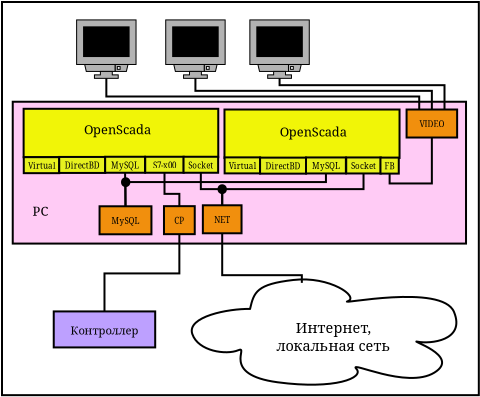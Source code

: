 <?xml version="1.0" encoding="UTF-8"?>
<dia:diagram xmlns:dia="http://www.lysator.liu.se/~alla/dia/">
  <dia:layer name="Тло" visible="true">
    <dia:object type="Standard - Box" version="0" id="O0">
      <dia:attribute name="obj_pos">
        <dia:point val="-0.007,0.979"/>
      </dia:attribute>
      <dia:attribute name="obj_bb">
        <dia:rectangle val="-0.057,0.929;23.884,20.687"/>
      </dia:attribute>
      <dia:attribute name="elem_corner">
        <dia:point val="-0.007,0.979"/>
      </dia:attribute>
      <dia:attribute name="elem_width">
        <dia:real val="23.841"/>
      </dia:attribute>
      <dia:attribute name="elem_height">
        <dia:real val="19.658"/>
      </dia:attribute>
      <dia:attribute name="show_background">
        <dia:boolean val="true"/>
      </dia:attribute>
    </dia:object>
    <dia:group>
      <dia:object type="Standard - Box" version="0" id="O1">
        <dia:attribute name="obj_pos">
          <dia:point val="0.53,5.966"/>
        </dia:attribute>
        <dia:attribute name="obj_bb">
          <dia:rectangle val="0.48,5.916;23.244,13.108"/>
        </dia:attribute>
        <dia:attribute name="elem_corner">
          <dia:point val="0.53,5.966"/>
        </dia:attribute>
        <dia:attribute name="elem_width">
          <dia:real val="22.664"/>
        </dia:attribute>
        <dia:attribute name="elem_height">
          <dia:real val="7.092"/>
        </dia:attribute>
        <dia:attribute name="inner_color">
          <dia:color val="#ffcbf5"/>
        </dia:attribute>
        <dia:attribute name="show_background">
          <dia:boolean val="true"/>
        </dia:attribute>
      </dia:object>
      <dia:object type="Standard - Box" version="0" id="O2">
        <dia:attribute name="obj_pos">
          <dia:point val="1.074,6.319"/>
        </dia:attribute>
        <dia:attribute name="obj_bb">
          <dia:rectangle val="1.024,6.269;10.856,8.792"/>
        </dia:attribute>
        <dia:attribute name="elem_corner">
          <dia:point val="1.074,6.319"/>
        </dia:attribute>
        <dia:attribute name="elem_width">
          <dia:real val="9.732"/>
        </dia:attribute>
        <dia:attribute name="elem_height">
          <dia:real val="2.422"/>
        </dia:attribute>
        <dia:attribute name="inner_color">
          <dia:color val="#f1f507"/>
        </dia:attribute>
        <dia:attribute name="show_background">
          <dia:boolean val="true"/>
        </dia:attribute>
      </dia:object>
      <dia:object type="Standard - Text" version="0" id="O3">
        <dia:attribute name="obj_pos">
          <dia:point val="1.907,11.662"/>
        </dia:attribute>
        <dia:attribute name="obj_bb">
          <dia:rectangle val="1.397,11.046;2.418,11.846"/>
        </dia:attribute>
        <dia:attribute name="text">
          <dia:composite type="text">
            <dia:attribute name="string">
              <dia:string>#PC#</dia:string>
            </dia:attribute>
            <dia:attribute name="font">
              <dia:font name="Times-Roman"/>
            </dia:attribute>
            <dia:attribute name="height">
              <dia:real val="0.8"/>
            </dia:attribute>
            <dia:attribute name="pos">
              <dia:point val="1.907,11.662"/>
            </dia:attribute>
            <dia:attribute name="color">
              <dia:color val="#000000"/>
            </dia:attribute>
            <dia:attribute name="alignment">
              <dia:enum val="1"/>
            </dia:attribute>
          </dia:composite>
        </dia:attribute>
      </dia:object>
      <dia:object type="Flowchart - Box" version="0" id="O4">
        <dia:attribute name="obj_pos">
          <dia:point val="1.081,8.737"/>
        </dia:attribute>
        <dia:attribute name="obj_bb">
          <dia:rectangle val="1.031,8.687;2.905,9.587"/>
        </dia:attribute>
        <dia:attribute name="elem_corner">
          <dia:point val="1.081,8.737"/>
        </dia:attribute>
        <dia:attribute name="elem_width">
          <dia:real val="1.774"/>
        </dia:attribute>
        <dia:attribute name="elem_height">
          <dia:real val="0.8"/>
        </dia:attribute>
        <dia:attribute name="inner_color">
          <dia:color val="#e7f11f"/>
        </dia:attribute>
        <dia:attribute name="show_background">
          <dia:boolean val="true"/>
        </dia:attribute>
        <dia:attribute name="padding">
          <dia:real val="0.1"/>
        </dia:attribute>
        <dia:attribute name="text">
          <dia:composite type="text">
            <dia:attribute name="string">
              <dia:string>#Virtual#</dia:string>
            </dia:attribute>
            <dia:attribute name="font">
              <dia:font name="Times-Roman"/>
            </dia:attribute>
            <dia:attribute name="height">
              <dia:real val="0.5"/>
            </dia:attribute>
            <dia:attribute name="pos">
              <dia:point val="1.968,9.272"/>
            </dia:attribute>
            <dia:attribute name="color">
              <dia:color val="#000000"/>
            </dia:attribute>
            <dia:attribute name="alignment">
              <dia:enum val="1"/>
            </dia:attribute>
          </dia:composite>
        </dia:attribute>
      </dia:object>
      <dia:object type="Flowchart - Box" version="0" id="O5">
        <dia:attribute name="obj_pos">
          <dia:point val="2.853,8.726"/>
        </dia:attribute>
        <dia:attribute name="obj_bb">
          <dia:rectangle val="2.803,8.676;5.205,9.576"/>
        </dia:attribute>
        <dia:attribute name="elem_corner">
          <dia:point val="2.853,8.726"/>
        </dia:attribute>
        <dia:attribute name="elem_width">
          <dia:real val="2.302"/>
        </dia:attribute>
        <dia:attribute name="elem_height">
          <dia:real val="0.8"/>
        </dia:attribute>
        <dia:attribute name="inner_color">
          <dia:color val="#e7f11f"/>
        </dia:attribute>
        <dia:attribute name="show_background">
          <dia:boolean val="true"/>
        </dia:attribute>
        <dia:attribute name="padding">
          <dia:real val="0.1"/>
        </dia:attribute>
        <dia:attribute name="text">
          <dia:composite type="text">
            <dia:attribute name="string">
              <dia:string>#DirectBD#</dia:string>
            </dia:attribute>
            <dia:attribute name="font">
              <dia:font name="Times-Roman"/>
            </dia:attribute>
            <dia:attribute name="height">
              <dia:real val="0.5"/>
            </dia:attribute>
            <dia:attribute name="pos">
              <dia:point val="4.004,9.261"/>
            </dia:attribute>
            <dia:attribute name="color">
              <dia:color val="#000000"/>
            </dia:attribute>
            <dia:attribute name="alignment">
              <dia:enum val="1"/>
            </dia:attribute>
          </dia:composite>
        </dia:attribute>
      </dia:object>
      <dia:object type="Flowchart - Box" version="0" id="O6">
        <dia:attribute name="obj_pos">
          <dia:point val="5.15,8.717"/>
        </dia:attribute>
        <dia:attribute name="obj_bb">
          <dia:rectangle val="5.1,8.667;7.194,9.567"/>
        </dia:attribute>
        <dia:attribute name="elem_corner">
          <dia:point val="5.15,8.717"/>
        </dia:attribute>
        <dia:attribute name="elem_width">
          <dia:real val="1.994"/>
        </dia:attribute>
        <dia:attribute name="elem_height">
          <dia:real val="0.8"/>
        </dia:attribute>
        <dia:attribute name="inner_color">
          <dia:color val="#e7f11f"/>
        </dia:attribute>
        <dia:attribute name="show_background">
          <dia:boolean val="true"/>
        </dia:attribute>
        <dia:attribute name="padding">
          <dia:real val="0.1"/>
        </dia:attribute>
        <dia:attribute name="text">
          <dia:composite type="text">
            <dia:attribute name="string">
              <dia:string>#MySQL#</dia:string>
            </dia:attribute>
            <dia:attribute name="font">
              <dia:font name="Times-Roman"/>
            </dia:attribute>
            <dia:attribute name="height">
              <dia:real val="0.5"/>
            </dia:attribute>
            <dia:attribute name="pos">
              <dia:point val="6.147,9.251"/>
            </dia:attribute>
            <dia:attribute name="color">
              <dia:color val="#000000"/>
            </dia:attribute>
            <dia:attribute name="alignment">
              <dia:enum val="1"/>
            </dia:attribute>
          </dia:composite>
        </dia:attribute>
      </dia:object>
      <dia:object type="Flowchart - Box" version="0" id="O7">
        <dia:attribute name="obj_pos">
          <dia:point val="4.871,11.193"/>
        </dia:attribute>
        <dia:attribute name="obj_bb">
          <dia:rectangle val="4.821,11.143;7.515,12.643"/>
        </dia:attribute>
        <dia:attribute name="elem_corner">
          <dia:point val="4.871,11.193"/>
        </dia:attribute>
        <dia:attribute name="elem_width">
          <dia:real val="2.594"/>
        </dia:attribute>
        <dia:attribute name="elem_height">
          <dia:real val="1.4"/>
        </dia:attribute>
        <dia:attribute name="inner_color">
          <dia:color val="#f18f0d"/>
        </dia:attribute>
        <dia:attribute name="show_background">
          <dia:boolean val="true"/>
        </dia:attribute>
        <dia:attribute name="padding">
          <dia:real val="0.4"/>
        </dia:attribute>
        <dia:attribute name="text">
          <dia:composite type="text">
            <dia:attribute name="string">
              <dia:string>#MySQL#</dia:string>
            </dia:attribute>
            <dia:attribute name="font">
              <dia:font name="Times-Roman"/>
            </dia:attribute>
            <dia:attribute name="height">
              <dia:real val="0.5"/>
            </dia:attribute>
            <dia:attribute name="pos">
              <dia:point val="6.168,12.027"/>
            </dia:attribute>
            <dia:attribute name="color">
              <dia:color val="#000000"/>
            </dia:attribute>
            <dia:attribute name="alignment">
              <dia:enum val="1"/>
            </dia:attribute>
          </dia:composite>
        </dia:attribute>
      </dia:object>
      <dia:object type="Standard - Line" version="0" id="O8">
        <dia:attribute name="obj_pos">
          <dia:point val="6.147,9.517"/>
        </dia:attribute>
        <dia:attribute name="obj_bb">
          <dia:rectangle val="6.096,9.466;6.218,11.243"/>
        </dia:attribute>
        <dia:attribute name="conn_endpoints">
          <dia:point val="6.147,9.517"/>
          <dia:point val="6.168,11.193"/>
        </dia:attribute>
        <dia:attribute name="numcp">
          <dia:int val="1"/>
        </dia:attribute>
        <dia:connections>
          <dia:connection handle="0" to="O6" connection="13"/>
          <dia:connection handle="1" to="O7" connection="2"/>
        </dia:connections>
      </dia:object>
      <dia:object type="Flowchart - Box" version="0" id="O9">
        <dia:attribute name="obj_pos">
          <dia:point val="7.154,8.717"/>
        </dia:attribute>
        <dia:attribute name="obj_bb">
          <dia:rectangle val="7.104,8.667;9.132,9.567"/>
        </dia:attribute>
        <dia:attribute name="elem_corner">
          <dia:point val="7.154,8.717"/>
        </dia:attribute>
        <dia:attribute name="elem_width">
          <dia:real val="1.928"/>
        </dia:attribute>
        <dia:attribute name="elem_height">
          <dia:real val="0.8"/>
        </dia:attribute>
        <dia:attribute name="inner_color">
          <dia:color val="#e7f11f"/>
        </dia:attribute>
        <dia:attribute name="show_background">
          <dia:boolean val="true"/>
        </dia:attribute>
        <dia:attribute name="padding">
          <dia:real val="0.1"/>
        </dia:attribute>
        <dia:attribute name="text">
          <dia:composite type="text">
            <dia:attribute name="string">
              <dia:string>#S7-x00#</dia:string>
            </dia:attribute>
            <dia:attribute name="font">
              <dia:font name="Times-Roman"/>
            </dia:attribute>
            <dia:attribute name="height">
              <dia:real val="0.5"/>
            </dia:attribute>
            <dia:attribute name="pos">
              <dia:point val="8.118,9.251"/>
            </dia:attribute>
            <dia:attribute name="color">
              <dia:color val="#000000"/>
            </dia:attribute>
            <dia:attribute name="alignment">
              <dia:enum val="1"/>
            </dia:attribute>
          </dia:composite>
        </dia:attribute>
      </dia:object>
      <dia:object type="Flowchart - Box" version="0" id="O10">
        <dia:attribute name="obj_pos">
          <dia:point val="9.07,8.717"/>
        </dia:attribute>
        <dia:attribute name="obj_bb">
          <dia:rectangle val="9.02,8.667;10.85,9.567"/>
        </dia:attribute>
        <dia:attribute name="elem_corner">
          <dia:point val="9.07,8.717"/>
        </dia:attribute>
        <dia:attribute name="elem_width">
          <dia:real val="1.73"/>
        </dia:attribute>
        <dia:attribute name="elem_height">
          <dia:real val="0.8"/>
        </dia:attribute>
        <dia:attribute name="inner_color">
          <dia:color val="#e7f11f"/>
        </dia:attribute>
        <dia:attribute name="show_background">
          <dia:boolean val="true"/>
        </dia:attribute>
        <dia:attribute name="padding">
          <dia:real val="0.1"/>
        </dia:attribute>
        <dia:attribute name="text">
          <dia:composite type="text">
            <dia:attribute name="string">
              <dia:string>#Socket#</dia:string>
            </dia:attribute>
            <dia:attribute name="font">
              <dia:font name="Times-Roman"/>
            </dia:attribute>
            <dia:attribute name="height">
              <dia:real val="0.5"/>
            </dia:attribute>
            <dia:attribute name="pos">
              <dia:point val="9.935,9.251"/>
            </dia:attribute>
            <dia:attribute name="color">
              <dia:color val="#000000"/>
            </dia:attribute>
            <dia:attribute name="alignment">
              <dia:enum val="1"/>
            </dia:attribute>
          </dia:composite>
        </dia:attribute>
      </dia:object>
      <dia:object type="Flowchart - Box" version="0" id="O11">
        <dia:attribute name="obj_pos">
          <dia:point val="10.036,11.143"/>
        </dia:attribute>
        <dia:attribute name="obj_bb">
          <dia:rectangle val="9.986,11.093;12.02,12.593"/>
        </dia:attribute>
        <dia:attribute name="elem_corner">
          <dia:point val="10.036,11.143"/>
        </dia:attribute>
        <dia:attribute name="elem_width">
          <dia:real val="1.934"/>
        </dia:attribute>
        <dia:attribute name="elem_height">
          <dia:real val="1.4"/>
        </dia:attribute>
        <dia:attribute name="inner_color">
          <dia:color val="#f18f0d"/>
        </dia:attribute>
        <dia:attribute name="show_background">
          <dia:boolean val="true"/>
        </dia:attribute>
        <dia:attribute name="padding">
          <dia:real val="0.4"/>
        </dia:attribute>
        <dia:attribute name="text">
          <dia:composite type="text">
            <dia:attribute name="string">
              <dia:string>#NET#</dia:string>
            </dia:attribute>
            <dia:attribute name="font">
              <dia:font name="Times-Roman"/>
            </dia:attribute>
            <dia:attribute name="height">
              <dia:real val="0.5"/>
            </dia:attribute>
            <dia:attribute name="pos">
              <dia:point val="11.003,11.977"/>
            </dia:attribute>
            <dia:attribute name="color">
              <dia:color val="#000000"/>
            </dia:attribute>
            <dia:attribute name="alignment">
              <dia:enum val="1"/>
            </dia:attribute>
          </dia:composite>
        </dia:attribute>
      </dia:object>
      <dia:object type="Standard - Text" version="0" id="O12">
        <dia:attribute name="obj_pos">
          <dia:point val="5.766,7.596"/>
        </dia:attribute>
        <dia:attribute name="obj_bb">
          <dia:rectangle val="3.83,6.981;7.702,7.781"/>
        </dia:attribute>
        <dia:attribute name="text">
          <dia:composite type="text">
            <dia:attribute name="string">
              <dia:string>#OpenScada#</dia:string>
            </dia:attribute>
            <dia:attribute name="font">
              <dia:font name="Times-Roman"/>
            </dia:attribute>
            <dia:attribute name="height">
              <dia:real val="0.8"/>
            </dia:attribute>
            <dia:attribute name="pos">
              <dia:point val="5.766,7.596"/>
            </dia:attribute>
            <dia:attribute name="color">
              <dia:color val="#000000"/>
            </dia:attribute>
            <dia:attribute name="alignment">
              <dia:enum val="1"/>
            </dia:attribute>
          </dia:composite>
        </dia:attribute>
      </dia:object>
      <dia:object type="Standard - Box" version="0" id="O13">
        <dia:attribute name="obj_pos">
          <dia:point val="11.117,6.355"/>
        </dia:attribute>
        <dia:attribute name="obj_bb">
          <dia:rectangle val="11.067,6.305;19.921,8.827"/>
        </dia:attribute>
        <dia:attribute name="elem_corner">
          <dia:point val="11.117,6.355"/>
        </dia:attribute>
        <dia:attribute name="elem_width">
          <dia:real val="8.753"/>
        </dia:attribute>
        <dia:attribute name="elem_height">
          <dia:real val="2.422"/>
        </dia:attribute>
        <dia:attribute name="inner_color">
          <dia:color val="#f1f507"/>
        </dia:attribute>
        <dia:attribute name="show_background">
          <dia:boolean val="true"/>
        </dia:attribute>
      </dia:object>
      <dia:object type="Flowchart - Box" version="0" id="O14">
        <dia:attribute name="obj_pos">
          <dia:point val="11.124,8.748"/>
        </dia:attribute>
        <dia:attribute name="obj_bb">
          <dia:rectangle val="11.074,8.697;12.948,9.598"/>
        </dia:attribute>
        <dia:attribute name="elem_corner">
          <dia:point val="11.124,8.748"/>
        </dia:attribute>
        <dia:attribute name="elem_width">
          <dia:real val="1.774"/>
        </dia:attribute>
        <dia:attribute name="elem_height">
          <dia:real val="0.8"/>
        </dia:attribute>
        <dia:attribute name="inner_color">
          <dia:color val="#e7f11f"/>
        </dia:attribute>
        <dia:attribute name="show_background">
          <dia:boolean val="true"/>
        </dia:attribute>
        <dia:attribute name="padding">
          <dia:real val="0.1"/>
        </dia:attribute>
        <dia:attribute name="text">
          <dia:composite type="text">
            <dia:attribute name="string">
              <dia:string>#Virtual#</dia:string>
            </dia:attribute>
            <dia:attribute name="font">
              <dia:font name="Times-Roman"/>
            </dia:attribute>
            <dia:attribute name="height">
              <dia:real val="0.5"/>
            </dia:attribute>
            <dia:attribute name="pos">
              <dia:point val="12.011,9.282"/>
            </dia:attribute>
            <dia:attribute name="color">
              <dia:color val="#000000"/>
            </dia:attribute>
            <dia:attribute name="alignment">
              <dia:enum val="1"/>
            </dia:attribute>
          </dia:composite>
        </dia:attribute>
      </dia:object>
      <dia:object type="Flowchart - Box" version="0" id="O15">
        <dia:attribute name="obj_pos">
          <dia:point val="12.896,8.761"/>
        </dia:attribute>
        <dia:attribute name="obj_bb">
          <dia:rectangle val="12.846,8.711;15.248,9.611"/>
        </dia:attribute>
        <dia:attribute name="elem_corner">
          <dia:point val="12.896,8.761"/>
        </dia:attribute>
        <dia:attribute name="elem_width">
          <dia:real val="2.302"/>
        </dia:attribute>
        <dia:attribute name="elem_height">
          <dia:real val="0.8"/>
        </dia:attribute>
        <dia:attribute name="inner_color">
          <dia:color val="#e7f11f"/>
        </dia:attribute>
        <dia:attribute name="show_background">
          <dia:boolean val="true"/>
        </dia:attribute>
        <dia:attribute name="padding">
          <dia:real val="0.1"/>
        </dia:attribute>
        <dia:attribute name="text">
          <dia:composite type="text">
            <dia:attribute name="string">
              <dia:string>#DirectBD#</dia:string>
            </dia:attribute>
            <dia:attribute name="font">
              <dia:font name="Times-Roman"/>
            </dia:attribute>
            <dia:attribute name="height">
              <dia:real val="0.5"/>
            </dia:attribute>
            <dia:attribute name="pos">
              <dia:point val="14.047,9.296"/>
            </dia:attribute>
            <dia:attribute name="color">
              <dia:color val="#000000"/>
            </dia:attribute>
            <dia:attribute name="alignment">
              <dia:enum val="1"/>
            </dia:attribute>
          </dia:composite>
        </dia:attribute>
      </dia:object>
      <dia:object type="Flowchart - Box" version="0" id="O16">
        <dia:attribute name="obj_pos">
          <dia:point val="15.193,8.752"/>
        </dia:attribute>
        <dia:attribute name="obj_bb">
          <dia:rectangle val="15.143,8.702;17.237,9.602"/>
        </dia:attribute>
        <dia:attribute name="elem_corner">
          <dia:point val="15.193,8.752"/>
        </dia:attribute>
        <dia:attribute name="elem_width">
          <dia:real val="1.994"/>
        </dia:attribute>
        <dia:attribute name="elem_height">
          <dia:real val="0.8"/>
        </dia:attribute>
        <dia:attribute name="inner_color">
          <dia:color val="#e7f11f"/>
        </dia:attribute>
        <dia:attribute name="show_background">
          <dia:boolean val="true"/>
        </dia:attribute>
        <dia:attribute name="padding">
          <dia:real val="0.1"/>
        </dia:attribute>
        <dia:attribute name="text">
          <dia:composite type="text">
            <dia:attribute name="string">
              <dia:string>#MySQL#</dia:string>
            </dia:attribute>
            <dia:attribute name="font">
              <dia:font name="Times-Roman"/>
            </dia:attribute>
            <dia:attribute name="height">
              <dia:real val="0.5"/>
            </dia:attribute>
            <dia:attribute name="pos">
              <dia:point val="16.19,9.287"/>
            </dia:attribute>
            <dia:attribute name="color">
              <dia:color val="#000000"/>
            </dia:attribute>
            <dia:attribute name="alignment">
              <dia:enum val="1"/>
            </dia:attribute>
          </dia:composite>
        </dia:attribute>
      </dia:object>
      <dia:object type="Flowchart - Box" version="0" id="O17">
        <dia:attribute name="obj_pos">
          <dia:point val="17.204,8.752"/>
        </dia:attribute>
        <dia:attribute name="obj_bb">
          <dia:rectangle val="17.154,8.702;18.984,9.602"/>
        </dia:attribute>
        <dia:attribute name="elem_corner">
          <dia:point val="17.204,8.752"/>
        </dia:attribute>
        <dia:attribute name="elem_width">
          <dia:real val="1.73"/>
        </dia:attribute>
        <dia:attribute name="elem_height">
          <dia:real val="0.8"/>
        </dia:attribute>
        <dia:attribute name="inner_color">
          <dia:color val="#e7f11f"/>
        </dia:attribute>
        <dia:attribute name="show_background">
          <dia:boolean val="true"/>
        </dia:attribute>
        <dia:attribute name="padding">
          <dia:real val="0.1"/>
        </dia:attribute>
        <dia:attribute name="text">
          <dia:composite type="text">
            <dia:attribute name="string">
              <dia:string>#Socket#</dia:string>
            </dia:attribute>
            <dia:attribute name="font">
              <dia:font name="Times-Roman"/>
            </dia:attribute>
            <dia:attribute name="height">
              <dia:real val="0.5"/>
            </dia:attribute>
            <dia:attribute name="pos">
              <dia:point val="18.069,9.287"/>
            </dia:attribute>
            <dia:attribute name="color">
              <dia:color val="#000000"/>
            </dia:attribute>
            <dia:attribute name="alignment">
              <dia:enum val="1"/>
            </dia:attribute>
          </dia:composite>
        </dia:attribute>
      </dia:object>
      <dia:object type="Standard - Text" version="0" id="O18">
        <dia:attribute name="obj_pos">
          <dia:point val="15.56,7.698"/>
        </dia:attribute>
        <dia:attribute name="obj_bb">
          <dia:rectangle val="13.624,7.083;17.496,7.883"/>
        </dia:attribute>
        <dia:attribute name="text">
          <dia:composite type="text">
            <dia:attribute name="string">
              <dia:string>#OpenScada#</dia:string>
            </dia:attribute>
            <dia:attribute name="font">
              <dia:font name="Times-Roman"/>
            </dia:attribute>
            <dia:attribute name="height">
              <dia:real val="0.8"/>
            </dia:attribute>
            <dia:attribute name="pos">
              <dia:point val="15.56,7.698"/>
            </dia:attribute>
            <dia:attribute name="color">
              <dia:color val="#000000"/>
            </dia:attribute>
            <dia:attribute name="alignment">
              <dia:enum val="1"/>
            </dia:attribute>
          </dia:composite>
        </dia:attribute>
      </dia:object>
      <dia:object type="Standard - ZigZagLine" version="0" id="O19">
        <dia:attribute name="obj_pos">
          <dia:point val="11.003,11.143"/>
        </dia:attribute>
        <dia:attribute name="obj_bb">
          <dia:rectangle val="10.953,9.502;18.119,11.193"/>
        </dia:attribute>
        <dia:attribute name="orth_points">
          <dia:point val="11.003,11.143"/>
          <dia:point val="11.003,10.335"/>
          <dia:point val="18.069,10.335"/>
          <dia:point val="18.069,9.552"/>
        </dia:attribute>
        <dia:attribute name="orth_orient">
          <dia:enum val="1"/>
          <dia:enum val="0"/>
          <dia:enum val="1"/>
        </dia:attribute>
        <dia:connections>
          <dia:connection handle="0" to="O11" connection="2"/>
        </dia:connections>
      </dia:object>
      <dia:object type="Standard - ZigZagLine" version="0" id="O20">
        <dia:attribute name="obj_pos">
          <dia:point val="11.003,11.143"/>
        </dia:attribute>
        <dia:attribute name="obj_bb">
          <dia:rectangle val="9.885,9.467;11.053,11.193"/>
        </dia:attribute>
        <dia:attribute name="orth_points">
          <dia:point val="11.003,11.143"/>
          <dia:point val="11.003,10.335"/>
          <dia:point val="9.935,10.335"/>
          <dia:point val="9.935,9.517"/>
        </dia:attribute>
        <dia:attribute name="orth_orient">
          <dia:enum val="1"/>
          <dia:enum val="0"/>
          <dia:enum val="1"/>
        </dia:attribute>
        <dia:connections>
          <dia:connection handle="0" to="O11" connection="2"/>
        </dia:connections>
      </dia:object>
      <dia:object type="Standard - ZigZagLine" version="0" id="O21">
        <dia:attribute name="obj_pos">
          <dia:point val="6.168,11.193"/>
        </dia:attribute>
        <dia:attribute name="obj_bb">
          <dia:rectangle val="6.118,9.502;16.24,11.243"/>
        </dia:attribute>
        <dia:attribute name="orth_points">
          <dia:point val="6.168,11.193"/>
          <dia:point val="6.168,9.982"/>
          <dia:point val="16.19,9.982"/>
          <dia:point val="16.19,9.552"/>
        </dia:attribute>
        <dia:attribute name="orth_orient">
          <dia:enum val="1"/>
          <dia:enum val="0"/>
          <dia:enum val="1"/>
        </dia:attribute>
        <dia:connections>
          <dia:connection handle="0" to="O7" connection="2"/>
        </dia:connections>
      </dia:object>
      <dia:object type="Flowchart - Box" version="0" id="O22">
        <dia:attribute name="obj_pos">
          <dia:point val="18.916,8.759"/>
        </dia:attribute>
        <dia:attribute name="obj_bb">
          <dia:rectangle val="18.866,8.709;19.882,9.609"/>
        </dia:attribute>
        <dia:attribute name="elem_corner">
          <dia:point val="18.916,8.759"/>
        </dia:attribute>
        <dia:attribute name="elem_width">
          <dia:real val="0.916"/>
        </dia:attribute>
        <dia:attribute name="elem_height">
          <dia:real val="0.8"/>
        </dia:attribute>
        <dia:attribute name="inner_color">
          <dia:color val="#e7f11f"/>
        </dia:attribute>
        <dia:attribute name="show_background">
          <dia:boolean val="true"/>
        </dia:attribute>
        <dia:attribute name="padding">
          <dia:real val="0.1"/>
        </dia:attribute>
        <dia:attribute name="text">
          <dia:composite type="text">
            <dia:attribute name="string">
              <dia:string>#FB#</dia:string>
            </dia:attribute>
            <dia:attribute name="font">
              <dia:font name="Times-Roman"/>
            </dia:attribute>
            <dia:attribute name="height">
              <dia:real val="0.5"/>
            </dia:attribute>
            <dia:attribute name="pos">
              <dia:point val="19.374,9.294"/>
            </dia:attribute>
            <dia:attribute name="color">
              <dia:color val="#000000"/>
            </dia:attribute>
            <dia:attribute name="alignment">
              <dia:enum val="1"/>
            </dia:attribute>
          </dia:composite>
        </dia:attribute>
      </dia:object>
      <dia:object type="Flowchart - Box" version="0" id="O23">
        <dia:attribute name="obj_pos">
          <dia:point val="20.222,6.355"/>
        </dia:attribute>
        <dia:attribute name="obj_bb">
          <dia:rectangle val="20.172,6.305;22.8,7.805"/>
        </dia:attribute>
        <dia:attribute name="elem_corner">
          <dia:point val="20.222,6.355"/>
        </dia:attribute>
        <dia:attribute name="elem_width">
          <dia:real val="2.528"/>
        </dia:attribute>
        <dia:attribute name="elem_height">
          <dia:real val="1.4"/>
        </dia:attribute>
        <dia:attribute name="inner_color">
          <dia:color val="#f18f0d"/>
        </dia:attribute>
        <dia:attribute name="show_background">
          <dia:boolean val="true"/>
        </dia:attribute>
        <dia:attribute name="padding">
          <dia:real val="0.4"/>
        </dia:attribute>
        <dia:attribute name="text">
          <dia:composite type="text">
            <dia:attribute name="string">
              <dia:string>#VIDEO#</dia:string>
            </dia:attribute>
            <dia:attribute name="font">
              <dia:font name="Times-Roman"/>
            </dia:attribute>
            <dia:attribute name="height">
              <dia:real val="0.5"/>
            </dia:attribute>
            <dia:attribute name="pos">
              <dia:point val="21.486,7.189"/>
            </dia:attribute>
            <dia:attribute name="color">
              <dia:color val="#000000"/>
            </dia:attribute>
            <dia:attribute name="alignment">
              <dia:enum val="1"/>
            </dia:attribute>
          </dia:composite>
        </dia:attribute>
      </dia:object>
      <dia:object type="Standard - ZigZagLine" version="0" id="O24">
        <dia:attribute name="obj_pos">
          <dia:point val="19.374,9.559"/>
        </dia:attribute>
        <dia:attribute name="obj_bb">
          <dia:rectangle val="19.324,7.705;21.536,10.102"/>
        </dia:attribute>
        <dia:attribute name="orth_points">
          <dia:point val="19.374,9.559"/>
          <dia:point val="19.374,10.052"/>
          <dia:point val="21.486,10.052"/>
          <dia:point val="21.486,7.755"/>
        </dia:attribute>
        <dia:attribute name="orth_orient">
          <dia:enum val="1"/>
          <dia:enum val="0"/>
          <dia:enum val="1"/>
        </dia:attribute>
        <dia:connections>
          <dia:connection handle="0" to="O22" connection="13"/>
        </dia:connections>
      </dia:object>
      <dia:object type="Network - General Monitor (With Stand)" version="0" id="O25">
        <dia:attribute name="obj_pos">
          <dia:point val="3.724,1.875"/>
        </dia:attribute>
        <dia:attribute name="obj_bb">
          <dia:rectangle val="3.699,1.85;6.72,5.695"/>
        </dia:attribute>
        <dia:attribute name="elem_corner">
          <dia:point val="3.724,1.875"/>
        </dia:attribute>
        <dia:attribute name="elem_width">
          <dia:real val="2.971"/>
        </dia:attribute>
        <dia:attribute name="elem_height">
          <dia:real val="2.921"/>
        </dia:attribute>
        <dia:attribute name="show_background">
          <dia:boolean val="true"/>
        </dia:attribute>
        <dia:attribute name="flip_horizontal">
          <dia:boolean val="false"/>
        </dia:attribute>
        <dia:attribute name="flip_vertical">
          <dia:boolean val="false"/>
        </dia:attribute>
        <dia:attribute name="padding">
          <dia:real val="0.354"/>
        </dia:attribute>
        <dia:attribute name="text">
          <dia:composite type="text">
            <dia:attribute name="string">
              <dia:string>##</dia:string>
            </dia:attribute>
            <dia:attribute name="font">
              <dia:font name="Courier"/>
            </dia:attribute>
            <dia:attribute name="height">
              <dia:real val="0.8"/>
            </dia:attribute>
            <dia:attribute name="pos">
              <dia:point val="5.21,5.529"/>
            </dia:attribute>
            <dia:attribute name="color">
              <dia:color val="#000000"/>
            </dia:attribute>
            <dia:attribute name="alignment">
              <dia:enum val="1"/>
            </dia:attribute>
          </dia:composite>
        </dia:attribute>
      </dia:object>
      <dia:object type="Standard - ZigZagLine" version="0" id="O26">
        <dia:attribute name="obj_pos">
          <dia:point val="20.854,6.355"/>
        </dia:attribute>
        <dia:attribute name="obj_bb">
          <dia:rectangle val="5.16,4.746;20.904,6.405"/>
        </dia:attribute>
        <dia:attribute name="orth_points">
          <dia:point val="20.854,6.355"/>
          <dia:point val="20.854,5.704"/>
          <dia:point val="5.21,5.704"/>
          <dia:point val="5.21,4.796"/>
        </dia:attribute>
        <dia:attribute name="orth_orient">
          <dia:enum val="1"/>
          <dia:enum val="0"/>
          <dia:enum val="1"/>
        </dia:attribute>
        <dia:connections>
          <dia:connection handle="0" to="O23" connection="1"/>
        </dia:connections>
      </dia:object>
      <dia:object type="Network - General Monitor (With Stand)" version="0" id="O27">
        <dia:attribute name="obj_pos">
          <dia:point val="8.179,1.875"/>
        </dia:attribute>
        <dia:attribute name="obj_bb">
          <dia:rectangle val="8.154,1.85;11.175,5.695"/>
        </dia:attribute>
        <dia:attribute name="elem_corner">
          <dia:point val="8.179,1.875"/>
        </dia:attribute>
        <dia:attribute name="elem_width">
          <dia:real val="2.971"/>
        </dia:attribute>
        <dia:attribute name="elem_height">
          <dia:real val="2.921"/>
        </dia:attribute>
        <dia:attribute name="show_background">
          <dia:boolean val="true"/>
        </dia:attribute>
        <dia:attribute name="flip_horizontal">
          <dia:boolean val="false"/>
        </dia:attribute>
        <dia:attribute name="flip_vertical">
          <dia:boolean val="false"/>
        </dia:attribute>
        <dia:attribute name="padding">
          <dia:real val="0.354"/>
        </dia:attribute>
        <dia:attribute name="text">
          <dia:composite type="text">
            <dia:attribute name="string">
              <dia:string>##</dia:string>
            </dia:attribute>
            <dia:attribute name="font">
              <dia:font name="Courier"/>
            </dia:attribute>
            <dia:attribute name="height">
              <dia:real val="0.8"/>
            </dia:attribute>
            <dia:attribute name="pos">
              <dia:point val="9.664,5.529"/>
            </dia:attribute>
            <dia:attribute name="color">
              <dia:color val="#000000"/>
            </dia:attribute>
            <dia:attribute name="alignment">
              <dia:enum val="1"/>
            </dia:attribute>
          </dia:composite>
        </dia:attribute>
      </dia:object>
      <dia:object type="Network - General Monitor (With Stand)" version="0" id="O28">
        <dia:attribute name="obj_pos">
          <dia:point val="12.386,1.875"/>
        </dia:attribute>
        <dia:attribute name="obj_bb">
          <dia:rectangle val="12.361,1.85;15.382,5.695"/>
        </dia:attribute>
        <dia:attribute name="elem_corner">
          <dia:point val="12.386,1.875"/>
        </dia:attribute>
        <dia:attribute name="elem_width">
          <dia:real val="2.971"/>
        </dia:attribute>
        <dia:attribute name="elem_height">
          <dia:real val="2.921"/>
        </dia:attribute>
        <dia:attribute name="show_background">
          <dia:boolean val="true"/>
        </dia:attribute>
        <dia:attribute name="flip_horizontal">
          <dia:boolean val="false"/>
        </dia:attribute>
        <dia:attribute name="flip_vertical">
          <dia:boolean val="false"/>
        </dia:attribute>
        <dia:attribute name="padding">
          <dia:real val="0.354"/>
        </dia:attribute>
        <dia:attribute name="text">
          <dia:composite type="text">
            <dia:attribute name="string">
              <dia:string>##</dia:string>
            </dia:attribute>
            <dia:attribute name="font">
              <dia:font name="Courier"/>
            </dia:attribute>
            <dia:attribute name="height">
              <dia:real val="0.8"/>
            </dia:attribute>
            <dia:attribute name="pos">
              <dia:point val="13.872,5.529"/>
            </dia:attribute>
            <dia:attribute name="color">
              <dia:color val="#000000"/>
            </dia:attribute>
            <dia:attribute name="alignment">
              <dia:enum val="1"/>
            </dia:attribute>
          </dia:composite>
        </dia:attribute>
      </dia:object>
      <dia:object type="Standard - ZigZagLine" version="0" id="O29">
        <dia:attribute name="obj_pos">
          <dia:point val="21.486,6.355"/>
        </dia:attribute>
        <dia:attribute name="obj_bb">
          <dia:rectangle val="9.614,4.746;21.536,6.405"/>
        </dia:attribute>
        <dia:attribute name="orth_points">
          <dia:point val="21.486,6.355"/>
          <dia:point val="21.486,5.421"/>
          <dia:point val="9.664,5.421"/>
          <dia:point val="9.664,4.796"/>
        </dia:attribute>
        <dia:attribute name="orth_orient">
          <dia:enum val="1"/>
          <dia:enum val="0"/>
          <dia:enum val="1"/>
        </dia:attribute>
        <dia:connections>
          <dia:connection handle="0" to="O23" connection="2"/>
        </dia:connections>
      </dia:object>
      <dia:object type="Standard - ZigZagLine" version="0" id="O30">
        <dia:attribute name="obj_pos">
          <dia:point val="22.118,6.355"/>
        </dia:attribute>
        <dia:attribute name="obj_bb">
          <dia:rectangle val="13.822,4.746;22.168,6.405"/>
        </dia:attribute>
        <dia:attribute name="orth_points">
          <dia:point val="22.118,6.355"/>
          <dia:point val="22.118,5.138"/>
          <dia:point val="13.872,5.138"/>
          <dia:point val="13.872,4.796"/>
        </dia:attribute>
        <dia:attribute name="orth_orient">
          <dia:enum val="1"/>
          <dia:enum val="0"/>
          <dia:enum val="1"/>
        </dia:attribute>
        <dia:connections>
          <dia:connection handle="0" to="O23" connection="3"/>
        </dia:connections>
      </dia:object>
      <dia:object type="Standard - ZigZagLine" version="0" id="O31">
        <dia:attribute name="obj_pos">
          <dia:point val="8.118,9.517"/>
        </dia:attribute>
        <dia:attribute name="obj_bb">
          <dia:rectangle val="8.068,9.467;8.911,11.237"/>
        </dia:attribute>
        <dia:attribute name="orth_points">
          <dia:point val="8.118,9.517"/>
          <dia:point val="8.118,10.572"/>
          <dia:point val="8.861,10.572"/>
          <dia:point val="8.861,11.187"/>
        </dia:attribute>
        <dia:attribute name="orth_orient">
          <dia:enum val="1"/>
          <dia:enum val="0"/>
          <dia:enum val="1"/>
        </dia:attribute>
        <dia:connections>
          <dia:connection handle="0" to="O9" connection="13"/>
        </dia:connections>
      </dia:object>
      <dia:object type="Flowchart - Box" version="0" id="O32">
        <dia:attribute name="obj_pos">
          <dia:point val="8.092,11.187"/>
        </dia:attribute>
        <dia:attribute name="obj_bb">
          <dia:rectangle val="8.042,11.137;9.68,12.637"/>
        </dia:attribute>
        <dia:attribute name="elem_corner">
          <dia:point val="8.092,11.187"/>
        </dia:attribute>
        <dia:attribute name="elem_width">
          <dia:real val="1.538"/>
        </dia:attribute>
        <dia:attribute name="elem_height">
          <dia:real val="1.4"/>
        </dia:attribute>
        <dia:attribute name="inner_color">
          <dia:color val="#f18f0d"/>
        </dia:attribute>
        <dia:attribute name="show_background">
          <dia:boolean val="true"/>
        </dia:attribute>
        <dia:attribute name="padding">
          <dia:real val="0.4"/>
        </dia:attribute>
        <dia:attribute name="text">
          <dia:composite type="text">
            <dia:attribute name="string">
              <dia:string>#CP#</dia:string>
            </dia:attribute>
            <dia:attribute name="font">
              <dia:font name="Times-Roman"/>
            </dia:attribute>
            <dia:attribute name="height">
              <dia:real val="0.5"/>
            </dia:attribute>
            <dia:attribute name="pos">
              <dia:point val="8.861,12.022"/>
            </dia:attribute>
            <dia:attribute name="color">
              <dia:color val="#000000"/>
            </dia:attribute>
            <dia:attribute name="alignment">
              <dia:enum val="1"/>
            </dia:attribute>
          </dia:composite>
        </dia:attribute>
      </dia:object>
      <dia:object type="Standard - Ellipse" version="0" id="O33">
        <dia:attribute name="obj_pos">
          <dia:point val="5.994,9.79"/>
        </dia:attribute>
        <dia:attribute name="obj_bb">
          <dia:rectangle val="5.944,9.74;6.411,10.235"/>
        </dia:attribute>
        <dia:attribute name="elem_corner">
          <dia:point val="5.994,9.79"/>
        </dia:attribute>
        <dia:attribute name="elem_width">
          <dia:real val="0.367"/>
        </dia:attribute>
        <dia:attribute name="elem_height">
          <dia:real val="0.395"/>
        </dia:attribute>
        <dia:attribute name="inner_color">
          <dia:color val="#010101"/>
        </dia:attribute>
      </dia:object>
      <dia:object type="Standard - Ellipse" version="0" id="O34">
        <dia:attribute name="obj_pos">
          <dia:point val="10.819,10.14"/>
        </dia:attribute>
        <dia:attribute name="obj_bb">
          <dia:rectangle val="10.768,10.09;11.236,10.585"/>
        </dia:attribute>
        <dia:attribute name="elem_corner">
          <dia:point val="10.819,10.14"/>
        </dia:attribute>
        <dia:attribute name="elem_width">
          <dia:real val="0.367"/>
        </dia:attribute>
        <dia:attribute name="elem_height">
          <dia:real val="0.395"/>
        </dia:attribute>
        <dia:attribute name="inner_color">
          <dia:color val="#010101"/>
        </dia:attribute>
      </dia:object>
    </dia:group>
    <dia:object type="Flowchart - Box" version="0" id="O35">
      <dia:attribute name="obj_pos">
        <dia:point val="2.58,16.45"/>
      </dia:attribute>
      <dia:attribute name="obj_bb">
        <dia:rectangle val="2.53,16.4;7.703,18.3"/>
      </dia:attribute>
      <dia:attribute name="elem_corner">
        <dia:point val="2.58,16.45"/>
      </dia:attribute>
      <dia:attribute name="elem_width">
        <dia:real val="5.073"/>
      </dia:attribute>
      <dia:attribute name="elem_height">
        <dia:real val="1.8"/>
      </dia:attribute>
      <dia:attribute name="inner_color">
        <dia:color val="#bda0ff"/>
      </dia:attribute>
      <dia:attribute name="show_background">
        <dia:boolean val="true"/>
      </dia:attribute>
      <dia:attribute name="padding">
        <dia:real val="0.5"/>
      </dia:attribute>
      <dia:attribute name="text">
        <dia:composite type="text">
          <dia:attribute name="string">
            <dia:string>#Контроллер#</dia:string>
          </dia:attribute>
          <dia:attribute name="font">
            <dia:font name="Times-Roman"/>
          </dia:attribute>
          <dia:attribute name="height">
            <dia:real val="0.7"/>
          </dia:attribute>
          <dia:attribute name="pos">
            <dia:point val="5.117,17.538"/>
          </dia:attribute>
          <dia:attribute name="color">
            <dia:color val="#000000"/>
          </dia:attribute>
          <dia:attribute name="alignment">
            <dia:enum val="1"/>
          </dia:attribute>
        </dia:composite>
      </dia:attribute>
    </dia:object>
    <dia:object type="Network - Cloud" version="0" id="O36">
      <dia:attribute name="obj_pos">
        <dia:point val="9.48,14.85"/>
      </dia:attribute>
      <dia:attribute name="obj_bb">
        <dia:rectangle val="9.48,14.85;22.712,20.114"/>
      </dia:attribute>
      <dia:attribute name="elem_corner">
        <dia:point val="9.48,14.85"/>
      </dia:attribute>
      <dia:attribute name="elem_width">
        <dia:real val="13.232"/>
      </dia:attribute>
      <dia:attribute name="elem_height">
        <dia:real val="5.264"/>
      </dia:attribute>
      <dia:attribute name="inner_color">
        <dia:color val="#fff9d3"/>
      </dia:attribute>
      <dia:attribute name="show_background">
        <dia:boolean val="true"/>
      </dia:attribute>
      <dia:attribute name="flip_horizontal">
        <dia:boolean val="false"/>
      </dia:attribute>
      <dia:attribute name="flip_vertical">
        <dia:boolean val="false"/>
      </dia:attribute>
      <dia:attribute name="padding">
        <dia:real val="0.354"/>
      </dia:attribute>
      <dia:attribute name="text">
        <dia:composite type="text">
          <dia:attribute name="string">
            <dia:string>#Интернет,
локальная сеть#</dia:string>
          </dia:attribute>
          <dia:attribute name="font">
            <dia:font name="Times-Roman"/>
          </dia:attribute>
          <dia:attribute name="height">
            <dia:real val="0.9"/>
          </dia:attribute>
          <dia:attribute name="pos">
            <dia:point val="16.451,17.367"/>
          </dia:attribute>
          <dia:attribute name="color">
            <dia:color val="#000000"/>
          </dia:attribute>
          <dia:attribute name="alignment">
            <dia:enum val="1"/>
          </dia:attribute>
        </dia:composite>
      </dia:attribute>
    </dia:object>
    <dia:object type="Standard - ZigZagLine" version="0" id="O37">
      <dia:attribute name="obj_pos">
        <dia:point val="8.861,12.587"/>
      </dia:attribute>
      <dia:attribute name="obj_bb">
        <dia:rectangle val="5.067,12.537;8.911,16.5"/>
      </dia:attribute>
      <dia:attribute name="orth_points">
        <dia:point val="8.861,12.587"/>
        <dia:point val="8.861,14.55"/>
        <dia:point val="5.117,14.55"/>
        <dia:point val="5.117,16.45"/>
      </dia:attribute>
      <dia:attribute name="orth_orient">
        <dia:enum val="1"/>
        <dia:enum val="0"/>
        <dia:enum val="1"/>
      </dia:attribute>
      <dia:connections>
        <dia:connection handle="0" to="O32" connection="13"/>
        <dia:connection handle="1" to="O35" connection="2"/>
      </dia:connections>
    </dia:object>
    <dia:object type="Standard - ZigZagLine" version="0" id="O38">
      <dia:attribute name="obj_pos">
        <dia:point val="11.003,12.543"/>
      </dia:attribute>
      <dia:attribute name="obj_bb">
        <dia:rectangle val="10.953,12.493;15.035,15.072"/>
      </dia:attribute>
      <dia:attribute name="orth_points">
        <dia:point val="11.003,12.543"/>
        <dia:point val="11.003,14.638"/>
        <dia:point val="14.985,14.638"/>
        <dia:point val="14.985,15.022"/>
      </dia:attribute>
      <dia:attribute name="orth_orient">
        <dia:enum val="1"/>
        <dia:enum val="0"/>
        <dia:enum val="1"/>
      </dia:attribute>
      <dia:connections>
        <dia:connection handle="0" to="O11" connection="13"/>
        <dia:connection handle="1" to="O36" connection="3"/>
      </dia:connections>
    </dia:object>
  </dia:layer>
</dia:diagram>

